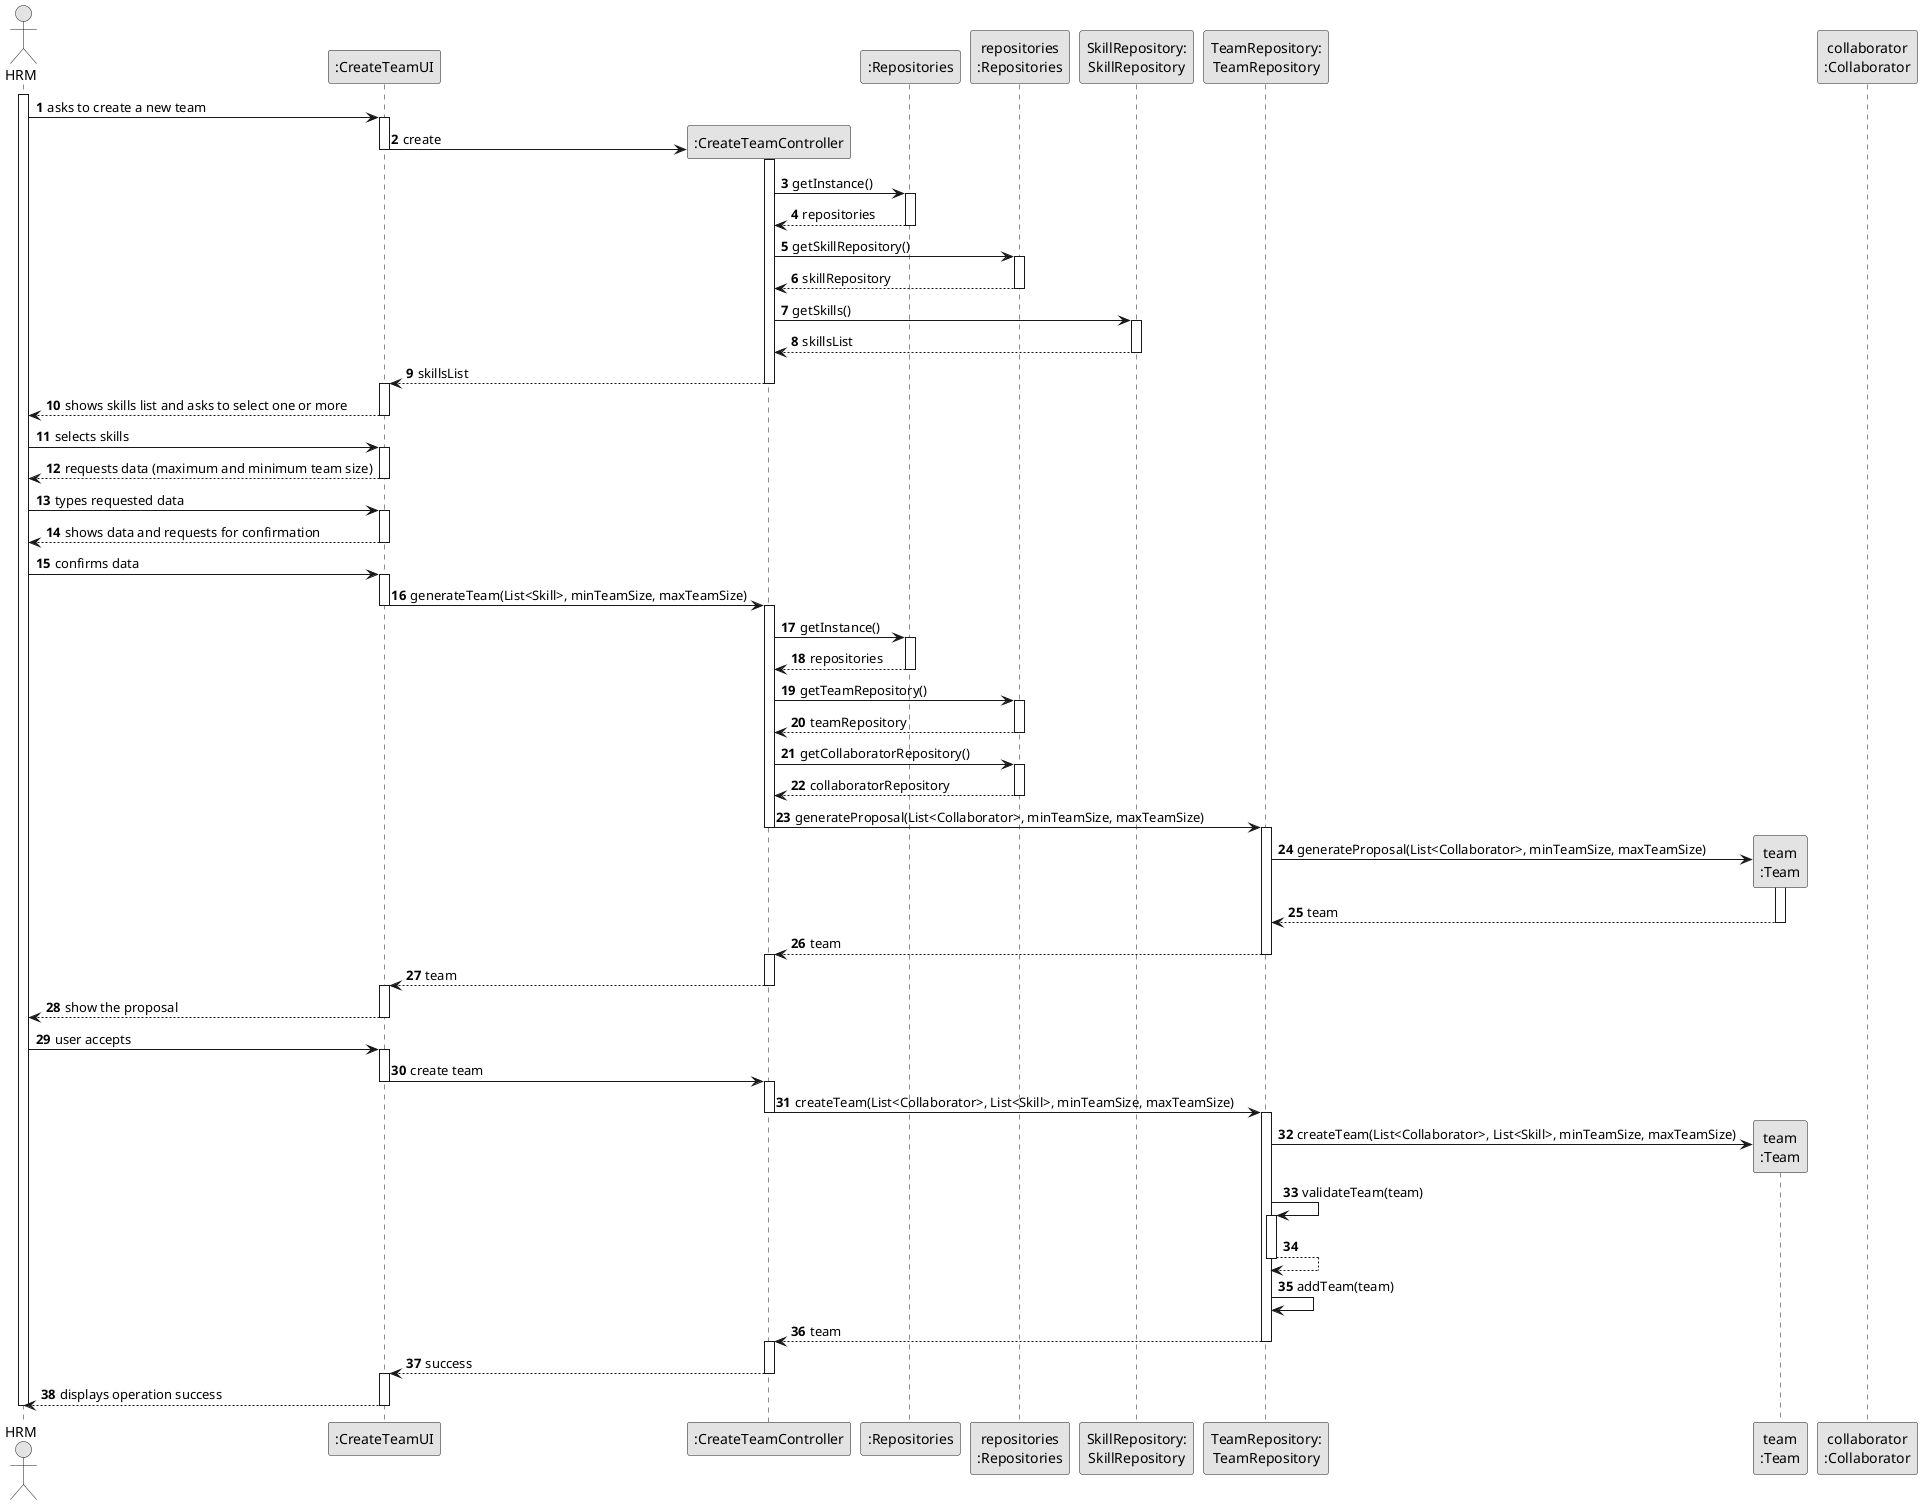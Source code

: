 @startuml
skinparam monochrome true
skinparam packageStyle rectangle
skinparam shadowing false

autonumber

'hide footbox
actor "HRM" as ADM
participant ":CreateTeamUI" as UI
participant ":CreateTeamController" as CTRL
participant ":Repositories" as RepositorySingleton
participant "repositories\n:Repositories" as PLAT
participant "SkillRepository:\nSkillRepository" as SkillRepository
participant "TeamRepository:\nTeamRepository" as TeamRepository
participant "team\n:Team" as Team
participant "collaborator\n:Collaborator" as Collaborator

activate ADM

    ADM -> UI : asks to create a new team
    activate UI

        UI -> CTRL** : create
        deactivate UI
        activate CTRL

            CTRL -> RepositorySingleton : getInstance()
            activate RepositorySingleton

                RepositorySingleton --> CTRL: repositories
            deactivate RepositorySingleton

            CTRL -> PLAT : getSkillRepository()
            activate PLAT

                PLAT --> CTRL: skillRepository
            deactivate PLAT

            CTRL -> SkillRepository : getSkills()
            activate SkillRepository

                SkillRepository --> CTRL : skillsList
            deactivate SkillRepository

            CTRL --> UI : skillsList
            deactivate CTRL

        activate UI

        UI --> ADM : shows skills list and asks to select one or more
        deactivate UI

    ADM -> UI : selects skills
    activate UI

    UI --> ADM : requests data (maximum and minimum team size)
    deactivate UI

ADM -> UI : types requested data
activate UI

    UI --> ADM : shows data and requests for confirmation
    deactivate UI

ADM -> UI : confirms data
activate UI

UI -> CTRL : generateTeam(List<Skill>, minTeamSize, maxTeamSize)
deactivate UI
activate CTRL

    CTRL -> RepositorySingleton : getInstance()
    activate RepositorySingleton

        RepositorySingleton --> CTRL: repositories
    deactivate RepositorySingleton

    CTRL -> PLAT : getTeamRepository()
    activate PLAT

        PLAT --> CTRL: teamRepository
    deactivate PLAT

    CTRL -> PLAT : getCollaboratorRepository()
    activate PLAT

        PLAT --> CTRL: collaboratorRepository
    deactivate PLAT


    'CTRL -> CTRL : matchSkills(collaboratorSkills, skillsList) : List<Collaborator>

    CTRL -> TeamRepository : generateProposal(List<Collaborator>, minTeamSize, maxTeamSize)
deactivate CTRL
    activate TeamRepository

        TeamRepository -> Team**: generateProposal(List<Collaborator>, minTeamSize, maxTeamSize)
activate Team
Team -->TeamRepository : team
deactivate Team
TeamRepository --> CTRL : team
    deactivate TeamRepository
    activate CTRL
    CTRL --> UI : team
    deactivate CTRL
    activate UI





UI --> ADM: show the proposal
deactivate UI

ADM -> UI: user accepts
activate UI

    UI -> CTRL : create team
    deactivate UI
    activate CTRL

            CTRL -> TeamRepository: createTeam(List<Collaborator>, List<Skill>, minTeamSize, maxTeamSize)
            deactivate CTRL
            activate TeamRepository

            TeamRepository -> Team**: createTeam(List<Collaborator>, List<Skill>, minTeamSize, maxTeamSize)

                TeamRepository -> TeamRepository: validateTeam(team)
            activate TeamRepository

                TeamRepository --> TeamRepository
            deactivate TeamRepository

            TeamRepository -> TeamRepository: addTeam(team)

            TeamRepository --> CTRL: team
        deactivate TeamRepository
        activate CTRL

        CTRL --> UI : success
        deactivate CTRL
        activate UI

        UI --> ADM: displays operation success
deactivate UI

deactivate ADM

@enduml
